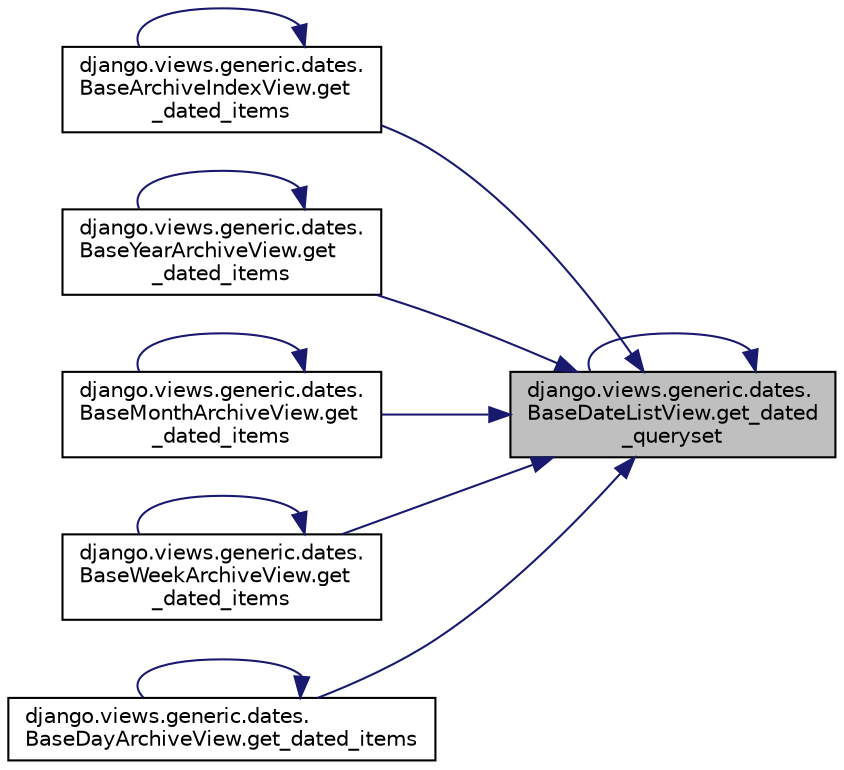 digraph "django.views.generic.dates.BaseDateListView.get_dated_queryset"
{
 // LATEX_PDF_SIZE
  edge [fontname="Helvetica",fontsize="10",labelfontname="Helvetica",labelfontsize="10"];
  node [fontname="Helvetica",fontsize="10",shape=record];
  rankdir="RL";
  Node1 [label="django.views.generic.dates.\lBaseDateListView.get_dated\l_queryset",height=0.2,width=0.4,color="black", fillcolor="grey75", style="filled", fontcolor="black",tooltip=" "];
  Node1 -> Node2 [dir="back",color="midnightblue",fontsize="10",style="solid",fontname="Helvetica"];
  Node2 [label="django.views.generic.dates.\lBaseArchiveIndexView.get\l_dated_items",height=0.2,width=0.4,color="black", fillcolor="white", style="filled",URL="$d9/d24/classdjango_1_1views_1_1generic_1_1dates_1_1_base_archive_index_view.html#adc077b96bd9dabdc84b3dcf787176920",tooltip=" "];
  Node2 -> Node2 [dir="back",color="midnightblue",fontsize="10",style="solid",fontname="Helvetica"];
  Node1 -> Node3 [dir="back",color="midnightblue",fontsize="10",style="solid",fontname="Helvetica"];
  Node3 [label="django.views.generic.dates.\lBaseYearArchiveView.get\l_dated_items",height=0.2,width=0.4,color="black", fillcolor="white", style="filled",URL="$d7/d9e/classdjango_1_1views_1_1generic_1_1dates_1_1_base_year_archive_view.html#a854c061ed0f25330a77a32809beb3063",tooltip=" "];
  Node3 -> Node3 [dir="back",color="midnightblue",fontsize="10",style="solid",fontname="Helvetica"];
  Node1 -> Node4 [dir="back",color="midnightblue",fontsize="10",style="solid",fontname="Helvetica"];
  Node4 [label="django.views.generic.dates.\lBaseMonthArchiveView.get\l_dated_items",height=0.2,width=0.4,color="black", fillcolor="white", style="filled",URL="$d7/da8/classdjango_1_1views_1_1generic_1_1dates_1_1_base_month_archive_view.html#a38271cc2f15dbe5f9a9e62448834c72c",tooltip=" "];
  Node4 -> Node4 [dir="back",color="midnightblue",fontsize="10",style="solid",fontname="Helvetica"];
  Node1 -> Node5 [dir="back",color="midnightblue",fontsize="10",style="solid",fontname="Helvetica"];
  Node5 [label="django.views.generic.dates.\lBaseWeekArchiveView.get\l_dated_items",height=0.2,width=0.4,color="black", fillcolor="white", style="filled",URL="$d5/dac/classdjango_1_1views_1_1generic_1_1dates_1_1_base_week_archive_view.html#aeee752c9270fad80424038e4c1777e66",tooltip=" "];
  Node5 -> Node5 [dir="back",color="midnightblue",fontsize="10",style="solid",fontname="Helvetica"];
  Node1 -> Node6 [dir="back",color="midnightblue",fontsize="10",style="solid",fontname="Helvetica"];
  Node6 [label="django.views.generic.dates.\lBaseDayArchiveView.get_dated_items",height=0.2,width=0.4,color="black", fillcolor="white", style="filled",URL="$de/de2/classdjango_1_1views_1_1generic_1_1dates_1_1_base_day_archive_view.html#a7fcb6d97397e195869cfd5a3ca5baa4e",tooltip=" "];
  Node6 -> Node6 [dir="back",color="midnightblue",fontsize="10",style="solid",fontname="Helvetica"];
  Node1 -> Node1 [dir="back",color="midnightblue",fontsize="10",style="solid",fontname="Helvetica"];
}
